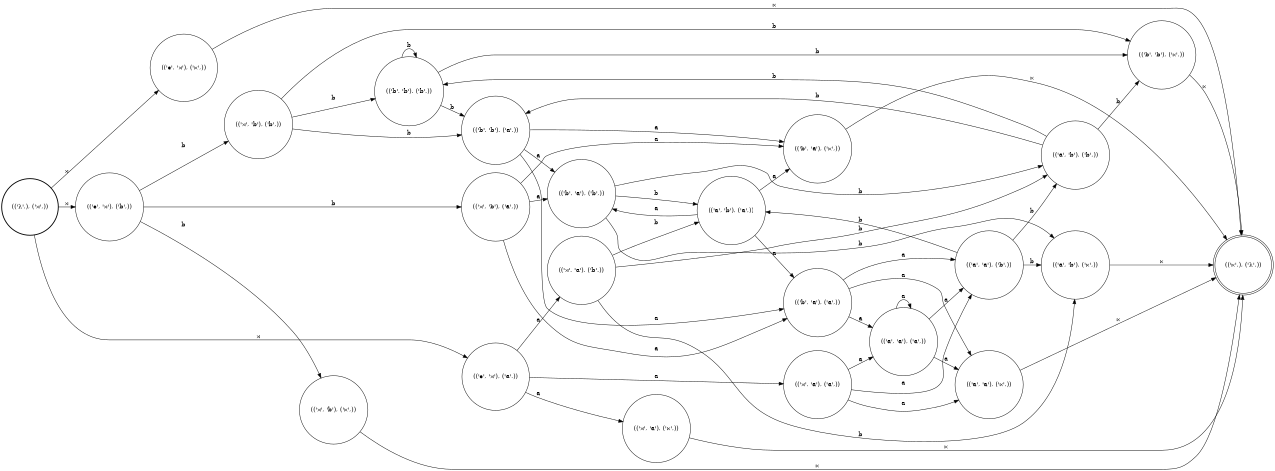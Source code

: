 digraph FST {
rankdir = LR;
size = "8.5,11";
center = 1;
orientation = Portrait;
ranksep = "0.4";
nodesep = "0.25";
0 [label = "(('λ',), ('⋊',))", shape = circle, style = bold, fontsize = 14]
	0 -> 1 [label = "⋊", fontsize = 14];
	0 -> 2 [label = "⋊", fontsize = 14];
	0 -> 3 [label = "⋊", fontsize = 14];
1 [label = "(('ϵ', '⋊'), ('b',))", shape = circle, style = solid, fontsize = 14]
	1 -> 4 [label = "b", fontsize = 14];
	1 -> 5 [label = "b", fontsize = 14];
	1 -> 6 [label = "b", fontsize = 14];
2 [label = "(('ϵ', '⋊'), ('⋉',))", shape = circle, style = solid, fontsize = 14]
	2 -> 7 [label = "⋉", fontsize = 14];
3 [label = "(('ϵ', '⋊'), ('a',))", shape = circle, style = solid, fontsize = 14]
	3 -> 8 [label = "a", fontsize = 14];
	3 -> 9 [label = "a", fontsize = 14];
	3 -> 10 [label = "a", fontsize = 14];
4 [label = "(('⋊', 'b'), ('⋉',))", shape = circle, style = solid, fontsize = 14]
	4 -> 7 [label = "⋉", fontsize = 14];
5 [label = "(('⋊', 'b'), ('b',))", shape = circle, style = solid, fontsize = 14]
	5 -> 11 [label = "b", fontsize = 14];
	5 -> 12 [label = "b", fontsize = 14];
	5 -> 13 [label = "b", fontsize = 14];
6 [label = "(('⋊', 'b'), ('a',))", shape = circle, style = solid, fontsize = 14]
	6 -> 14 [label = "a", fontsize = 14];
	6 -> 15 [label = "a", fontsize = 14];
	6 -> 16 [label = "a", fontsize = 14];
7 [label = "(('⋉',), ('λ',))", shape = doublecircle, style = solid, fontsize = 14]
8 [label = "(('⋊', 'a'), ('⋉',))", shape = circle, style = solid, fontsize = 14]
	8 -> 7 [label = "⋉", fontsize = 14];
9 [label = "(('⋊', 'a'), ('b',))", shape = circle, style = solid, fontsize = 14]
	9 -> 20 [label = "b", fontsize = 14];
	9 -> 21 [label = "b", fontsize = 14];
	9 -> 22 [label = "b", fontsize = 14];
10 [label = "(('⋊', 'a'), ('a',))", shape = circle, style = solid, fontsize = 14]
	10 -> 17 [label = "a", fontsize = 14];
	10 -> 18 [label = "a", fontsize = 14];
	10 -> 19 [label = "a", fontsize = 14];
11 [label = "(('b', 'b'), ('⋉',))", shape = circle, style = solid, fontsize = 14]
	11 -> 7 [label = "⋉", fontsize = 14];
12 [label = "(('b', 'b'), ('b',))", shape = circle, style = solid, fontsize = 14]
	12 -> 11 [label = "b", fontsize = 14];
	12 -> 12 [label = "b", fontsize = 14];
	12 -> 13 [label = "b", fontsize = 14];
13 [label = "(('b', 'b'), ('a',))", shape = circle, style = solid, fontsize = 14]
	13 -> 14 [label = "a", fontsize = 14];
	13 -> 15 [label = "a", fontsize = 14];
	13 -> 16 [label = "a", fontsize = 14];
14 [label = "(('b', 'a'), ('⋉',))", shape = circle, style = solid, fontsize = 14]
	14 -> 7 [label = "⋉", fontsize = 14];
15 [label = "(('b', 'a'), ('b',))", shape = circle, style = solid, fontsize = 14]
	15 -> 20 [label = "b", fontsize = 14];
	15 -> 21 [label = "b", fontsize = 14];
	15 -> 22 [label = "b", fontsize = 14];
16 [label = "(('b', 'a'), ('a',))", shape = circle, style = solid, fontsize = 14]
	16 -> 17 [label = "a", fontsize = 14];
	16 -> 18 [label = "a", fontsize = 14];
	16 -> 19 [label = "a", fontsize = 14];
17 [label = "(('a', 'a'), ('⋉',))", shape = circle, style = solid, fontsize = 14]
	17 -> 7 [label = "⋉", fontsize = 14];
18 [label = "(('a', 'a'), ('b',))", shape = circle, style = solid, fontsize = 14]
	18 -> 20 [label = "b", fontsize = 14];
	18 -> 21 [label = "b", fontsize = 14];
	18 -> 22 [label = "b", fontsize = 14];
19 [label = "(('a', 'a'), ('a',))", shape = circle, style = solid, fontsize = 14]
	19 -> 17 [label = "a", fontsize = 14];
	19 -> 18 [label = "a", fontsize = 14];
	19 -> 19 [label = "a", fontsize = 14];
20 [label = "(('a', 'b'), ('⋉',))", shape = circle, style = solid, fontsize = 14]
	20 -> 7 [label = "⋉", fontsize = 14];
21 [label = "(('a', 'b'), ('b',))", shape = circle, style = solid, fontsize = 14]
	21 -> 11 [label = "b", fontsize = 14];
	21 -> 12 [label = "b", fontsize = 14];
	21 -> 13 [label = "b", fontsize = 14];
22 [label = "(('a', 'b'), ('a',))", shape = circle, style = solid, fontsize = 14]
	22 -> 14 [label = "a", fontsize = 14];
	22 -> 15 [label = "a", fontsize = 14];
	22 -> 16 [label = "a", fontsize = 14];
}
